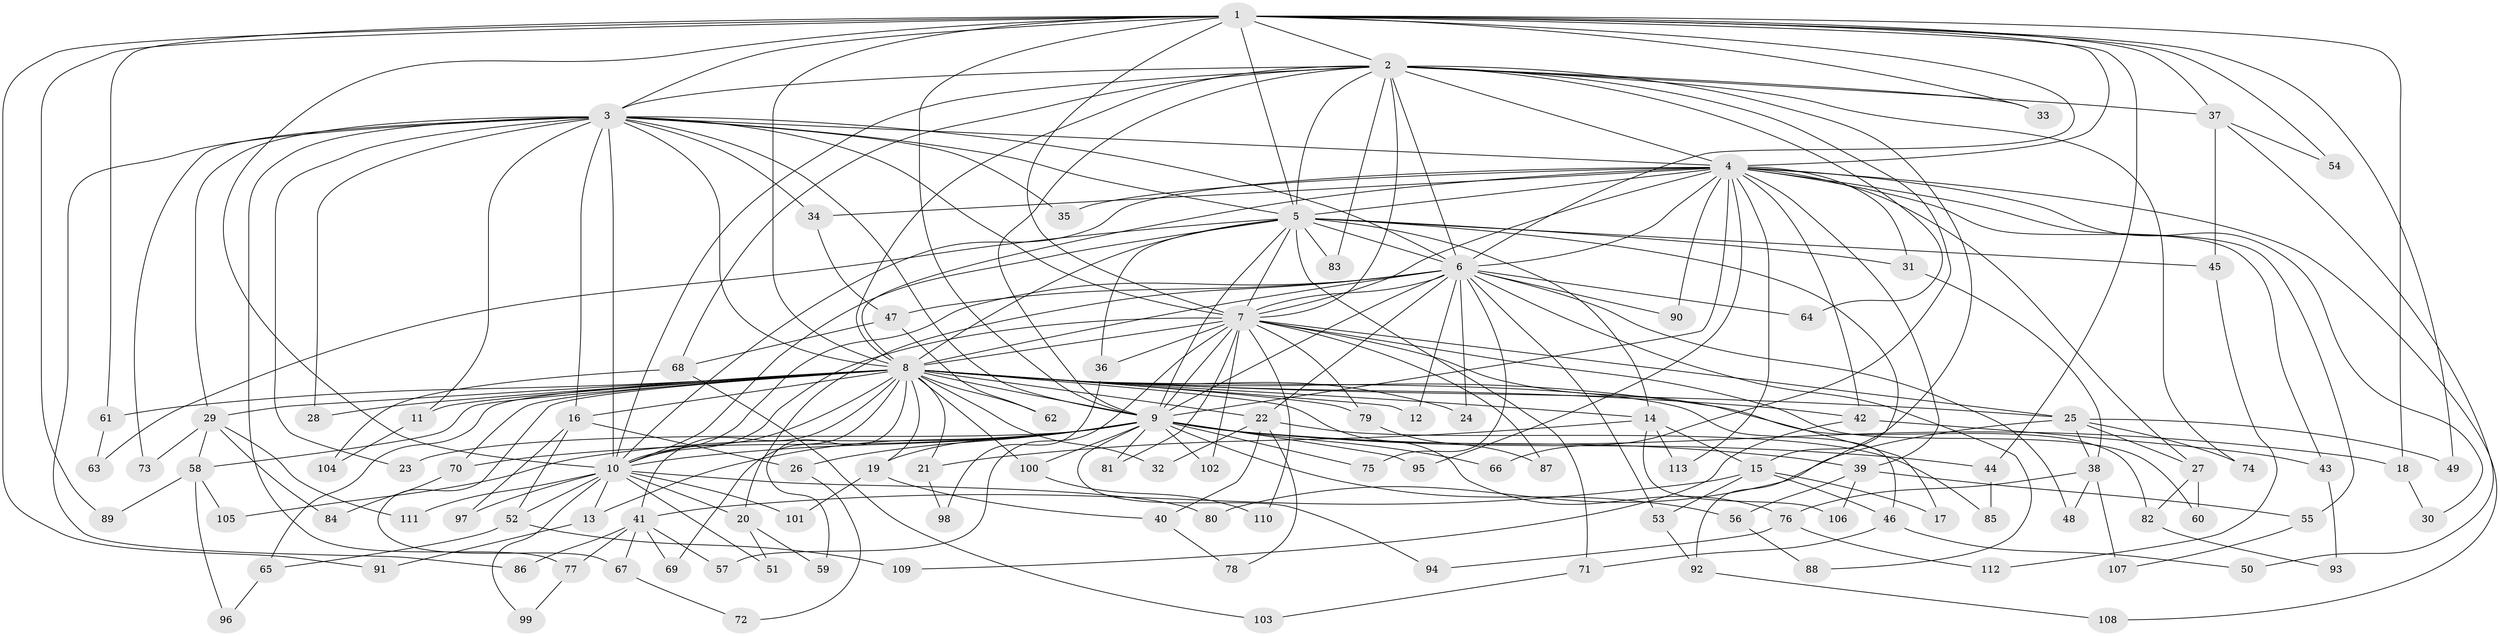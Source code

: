 // Generated by graph-tools (version 1.1) at 2025/11/02/27/25 16:11:04]
// undirected, 113 vertices, 251 edges
graph export_dot {
graph [start="1"]
  node [color=gray90,style=filled];
  1;
  2;
  3;
  4;
  5;
  6;
  7;
  8;
  9;
  10;
  11;
  12;
  13;
  14;
  15;
  16;
  17;
  18;
  19;
  20;
  21;
  22;
  23;
  24;
  25;
  26;
  27;
  28;
  29;
  30;
  31;
  32;
  33;
  34;
  35;
  36;
  37;
  38;
  39;
  40;
  41;
  42;
  43;
  44;
  45;
  46;
  47;
  48;
  49;
  50;
  51;
  52;
  53;
  54;
  55;
  56;
  57;
  58;
  59;
  60;
  61;
  62;
  63;
  64;
  65;
  66;
  67;
  68;
  69;
  70;
  71;
  72;
  73;
  74;
  75;
  76;
  77;
  78;
  79;
  80;
  81;
  82;
  83;
  84;
  85;
  86;
  87;
  88;
  89;
  90;
  91;
  92;
  93;
  94;
  95;
  96;
  97;
  98;
  99;
  100;
  101;
  102;
  103;
  104;
  105;
  106;
  107;
  108;
  109;
  110;
  111;
  112;
  113;
  1 -- 2;
  1 -- 3;
  1 -- 4;
  1 -- 5;
  1 -- 6;
  1 -- 7;
  1 -- 8;
  1 -- 9;
  1 -- 10;
  1 -- 18;
  1 -- 33;
  1 -- 37;
  1 -- 44;
  1 -- 49;
  1 -- 54;
  1 -- 61;
  1 -- 89;
  1 -- 91;
  2 -- 3;
  2 -- 4;
  2 -- 5;
  2 -- 6;
  2 -- 7;
  2 -- 8;
  2 -- 9;
  2 -- 10;
  2 -- 15;
  2 -- 33;
  2 -- 37;
  2 -- 64;
  2 -- 66;
  2 -- 68;
  2 -- 74;
  2 -- 83;
  3 -- 4;
  3 -- 5;
  3 -- 6;
  3 -- 7;
  3 -- 8;
  3 -- 9;
  3 -- 10;
  3 -- 11;
  3 -- 16;
  3 -- 23;
  3 -- 28;
  3 -- 29;
  3 -- 34;
  3 -- 35;
  3 -- 73;
  3 -- 77;
  3 -- 86;
  4 -- 5;
  4 -- 6;
  4 -- 7;
  4 -- 8;
  4 -- 9;
  4 -- 10;
  4 -- 27;
  4 -- 30;
  4 -- 31;
  4 -- 34;
  4 -- 35;
  4 -- 39;
  4 -- 42;
  4 -- 43;
  4 -- 55;
  4 -- 90;
  4 -- 95;
  4 -- 108;
  4 -- 113;
  5 -- 6;
  5 -- 7;
  5 -- 8;
  5 -- 9;
  5 -- 10;
  5 -- 14;
  5 -- 31;
  5 -- 36;
  5 -- 45;
  5 -- 63;
  5 -- 71;
  5 -- 83;
  5 -- 92;
  6 -- 7;
  6 -- 8;
  6 -- 9;
  6 -- 10;
  6 -- 12;
  6 -- 20;
  6 -- 22;
  6 -- 24;
  6 -- 47;
  6 -- 48;
  6 -- 53;
  6 -- 64;
  6 -- 75;
  6 -- 88;
  6 -- 90;
  7 -- 8;
  7 -- 9;
  7 -- 10;
  7 -- 17;
  7 -- 25;
  7 -- 36;
  7 -- 57;
  7 -- 60;
  7 -- 79;
  7 -- 81;
  7 -- 87;
  7 -- 102;
  7 -- 110;
  8 -- 9;
  8 -- 10;
  8 -- 11;
  8 -- 12;
  8 -- 14;
  8 -- 16;
  8 -- 19;
  8 -- 21;
  8 -- 22;
  8 -- 24;
  8 -- 25;
  8 -- 28;
  8 -- 29;
  8 -- 32;
  8 -- 41;
  8 -- 42;
  8 -- 46;
  8 -- 58;
  8 -- 59;
  8 -- 61;
  8 -- 62;
  8 -- 65;
  8 -- 67;
  8 -- 69;
  8 -- 70;
  8 -- 76;
  8 -- 79;
  8 -- 82;
  8 -- 100;
  9 -- 10;
  9 -- 13;
  9 -- 18;
  9 -- 19;
  9 -- 23;
  9 -- 26;
  9 -- 39;
  9 -- 44;
  9 -- 56;
  9 -- 66;
  9 -- 70;
  9 -- 75;
  9 -- 81;
  9 -- 94;
  9 -- 95;
  9 -- 100;
  9 -- 102;
  9 -- 105;
  10 -- 13;
  10 -- 20;
  10 -- 51;
  10 -- 52;
  10 -- 80;
  10 -- 97;
  10 -- 99;
  10 -- 101;
  10 -- 111;
  11 -- 104;
  13 -- 91;
  14 -- 15;
  14 -- 21;
  14 -- 106;
  14 -- 113;
  15 -- 17;
  15 -- 41;
  15 -- 46;
  15 -- 53;
  16 -- 26;
  16 -- 52;
  16 -- 97;
  18 -- 30;
  19 -- 40;
  19 -- 101;
  20 -- 51;
  20 -- 59;
  21 -- 98;
  22 -- 32;
  22 -- 40;
  22 -- 78;
  22 -- 85;
  25 -- 27;
  25 -- 38;
  25 -- 49;
  25 -- 74;
  25 -- 80;
  26 -- 72;
  27 -- 60;
  27 -- 82;
  29 -- 58;
  29 -- 73;
  29 -- 84;
  29 -- 111;
  31 -- 38;
  34 -- 47;
  36 -- 98;
  37 -- 45;
  37 -- 50;
  37 -- 54;
  38 -- 48;
  38 -- 76;
  38 -- 107;
  39 -- 55;
  39 -- 56;
  39 -- 106;
  40 -- 78;
  41 -- 57;
  41 -- 67;
  41 -- 69;
  41 -- 77;
  41 -- 86;
  42 -- 43;
  42 -- 109;
  43 -- 93;
  44 -- 85;
  45 -- 112;
  46 -- 50;
  46 -- 71;
  47 -- 62;
  47 -- 68;
  52 -- 65;
  52 -- 109;
  53 -- 92;
  55 -- 107;
  56 -- 88;
  58 -- 89;
  58 -- 96;
  58 -- 105;
  61 -- 63;
  65 -- 96;
  67 -- 72;
  68 -- 103;
  68 -- 104;
  70 -- 84;
  71 -- 103;
  76 -- 94;
  76 -- 112;
  77 -- 99;
  79 -- 87;
  82 -- 93;
  92 -- 108;
  100 -- 110;
}
